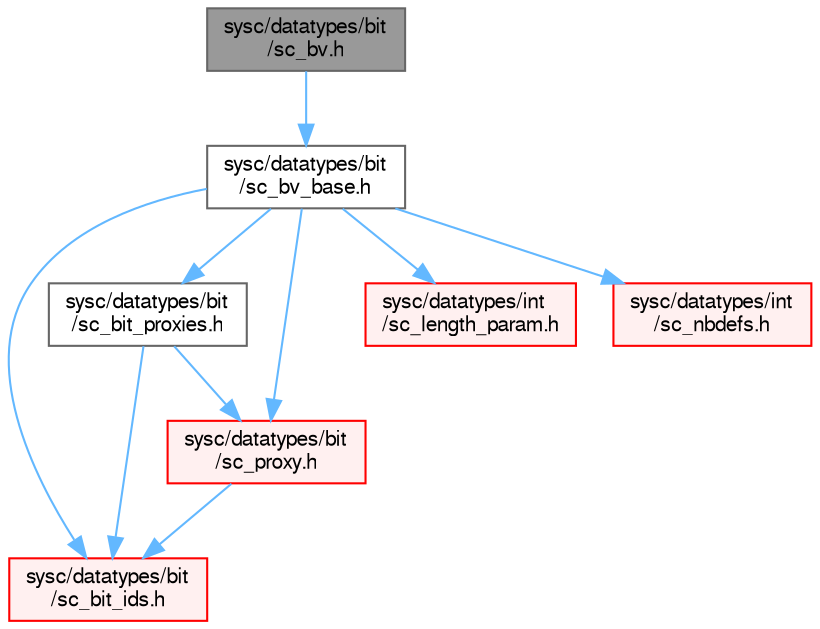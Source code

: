 digraph "sysc/datatypes/bit/sc_bv.h"
{
 // LATEX_PDF_SIZE
  bgcolor="transparent";
  edge [fontname=FreeSans,fontsize=10,labelfontname=FreeSans,labelfontsize=10];
  node [fontname=FreeSans,fontsize=10,shape=box,height=0.2,width=0.4];
  Node1 [id="Node000001",label="sysc/datatypes/bit\l/sc_bv.h",height=0.2,width=0.4,color="gray40", fillcolor="grey60", style="filled", fontcolor="black",tooltip=" "];
  Node1 -> Node2 [id="edge1_Node000001_Node000002",color="steelblue1",style="solid",tooltip=" "];
  Node2 [id="Node000002",label="sysc/datatypes/bit\l/sc_bv_base.h",height=0.2,width=0.4,color="grey40", fillcolor="white", style="filled",URL="$a00053.html",tooltip=" "];
  Node2 -> Node3 [id="edge2_Node000002_Node000003",color="steelblue1",style="solid",tooltip=" "];
  Node3 [id="Node000003",label="sysc/datatypes/bit\l/sc_bit_ids.h",height=0.2,width=0.4,color="red", fillcolor="#FFF0F0", style="filled",URL="$a00038.html",tooltip=" "];
  Node2 -> Node13 [id="edge3_Node000002_Node000013",color="steelblue1",style="solid",tooltip=" "];
  Node13 [id="Node000013",label="sysc/datatypes/bit\l/sc_bit_proxies.h",height=0.2,width=0.4,color="grey40", fillcolor="white", style="filled",URL="$a00056.html",tooltip=" "];
  Node13 -> Node3 [id="edge4_Node000013_Node000003",color="steelblue1",style="solid",tooltip=" "];
  Node13 -> Node14 [id="edge5_Node000013_Node000014",color="steelblue1",style="solid",tooltip=" "];
  Node14 [id="Node000014",label="sysc/datatypes/bit\l/sc_proxy.h",height=0.2,width=0.4,color="red", fillcolor="#FFF0F0", style="filled",URL="$a00047.html",tooltip=" "];
  Node14 -> Node3 [id="edge6_Node000014_Node000003",color="steelblue1",style="solid",tooltip=" "];
  Node2 -> Node14 [id="edge7_Node000002_Node000014",color="steelblue1",style="solid",tooltip=" "];
  Node2 -> Node30 [id="edge8_Node000002_Node000030",color="steelblue1",style="solid",tooltip=" "];
  Node30 [id="Node000030",label="sysc/datatypes/int\l/sc_length_param.h",height=0.2,width=0.4,color="red", fillcolor="#FFF0F0", style="filled",URL="$a00173.html",tooltip=" "];
  Node2 -> Node25 [id="edge9_Node000002_Node000025",color="steelblue1",style="solid",tooltip=" "];
  Node25 [id="Node000025",label="sysc/datatypes/int\l/sc_nbdefs.h",height=0.2,width=0.4,color="red", fillcolor="#FFF0F0", style="filled",URL="$a00140.html",tooltip=" "];
}

